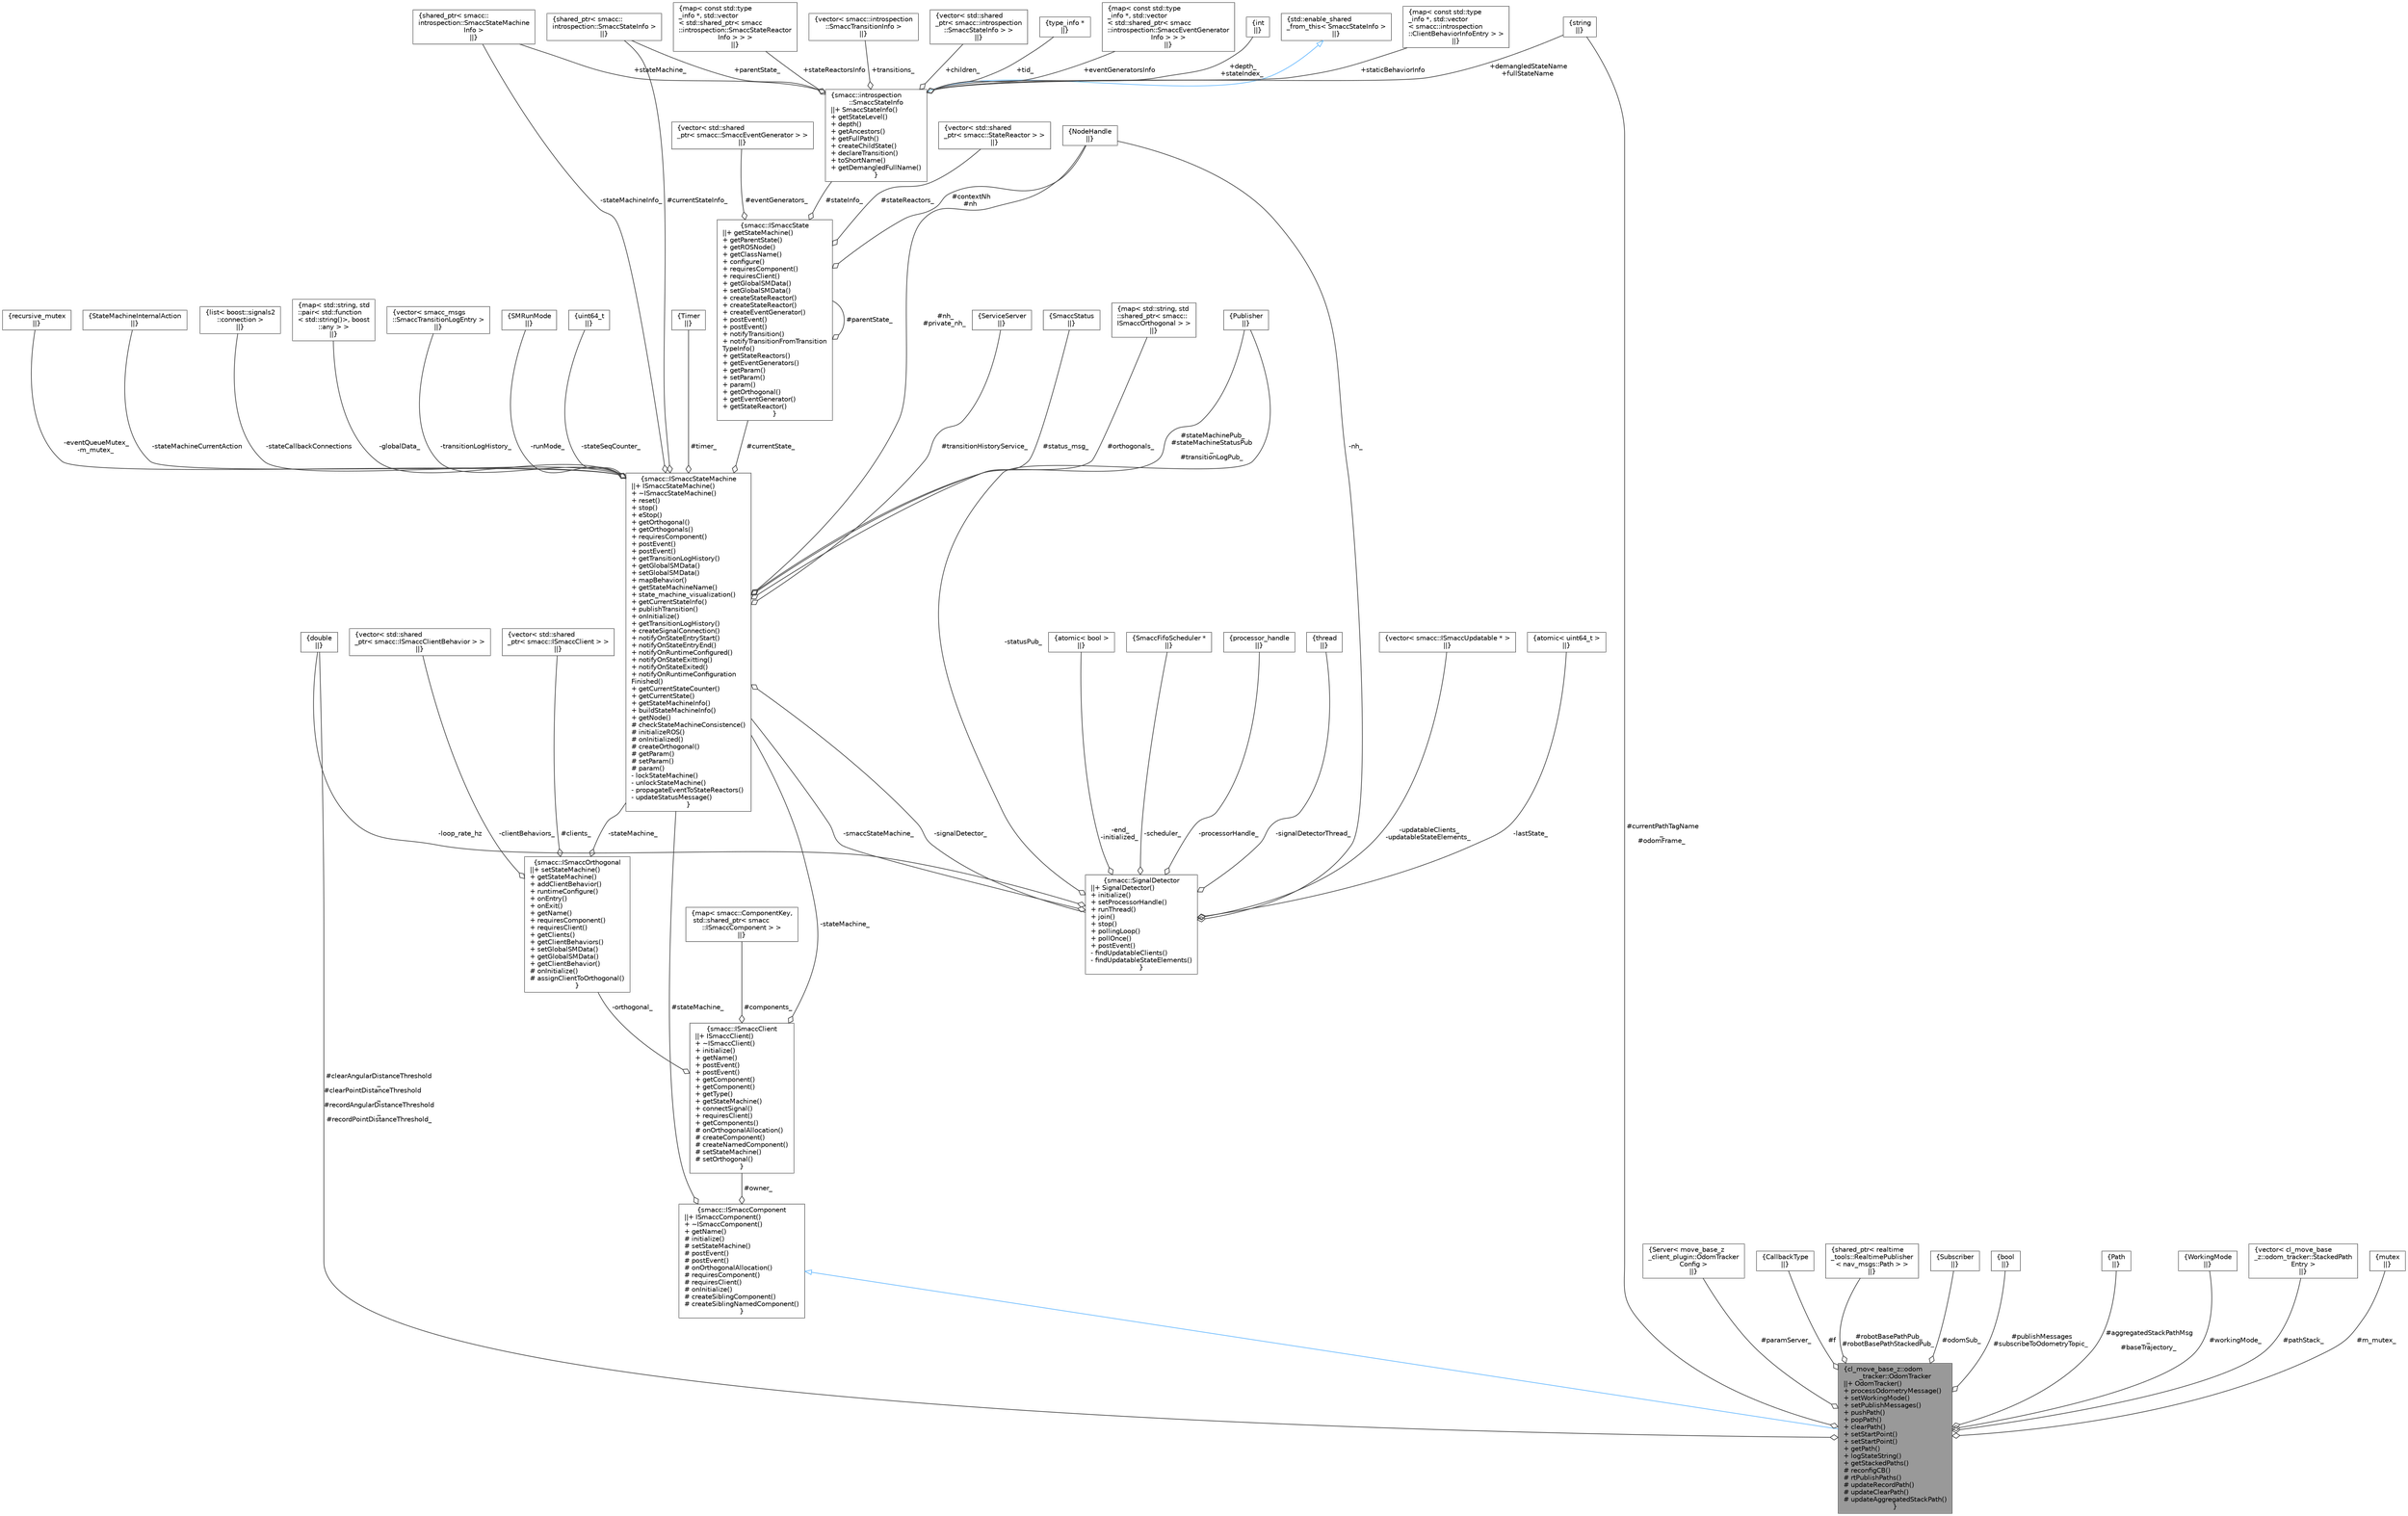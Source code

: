 digraph "cl_move_base_z::odom_tracker::OdomTracker"
{
 // LATEX_PDF_SIZE
  bgcolor="transparent";
  edge [fontname=Helvetica,fontsize=10,labelfontname=Helvetica,labelfontsize=10];
  node [fontname=Helvetica,fontsize=10,shape=box,height=0.2,width=0.4];
  Node1 [label="{cl_move_base_z::odom\l_tracker::OdomTracker\n||+ OdomTracker()\l+ processOdometryMessage()\l+ setWorkingMode()\l+ setPublishMessages()\l+ pushPath()\l+ popPath()\l+ clearPath()\l+ setStartPoint()\l+ setStartPoint()\l+ getPath()\l+ logStateString()\l+ getStackedPaths()\l# reconfigCB()\l# rtPublishPaths()\l# updateRecordPath()\l# updateClearPath()\l# updateAggregatedStackPath()\l}",height=0.2,width=0.4,color="gray40", fillcolor="grey60", style="filled", fontcolor="black",tooltip="This class track the required distance of the cord based on the external localization system."];
  Node2 -> Node1 [dir="back",color="steelblue1",style="solid",arrowtail="onormal"];
  Node2 [label="{smacc::ISmaccComponent\n||+ ISmaccComponent()\l+ ~ISmaccComponent()\l+ getName()\l# initialize()\l# setStateMachine()\l# postEvent()\l# postEvent()\l# onOrthogonalAllocation()\l# requiresComponent()\l# requiresClient()\l# onInitialize()\l# createSiblingComponent()\l# createSiblingNamedComponent()\l}",height=0.2,width=0.4,color="gray40", fillcolor="white", style="filled",URL="$classsmacc_1_1ISmaccComponent.html",tooltip=" "];
  Node3 -> Node2 [color="grey25",style="solid",label=" #stateMachine_" ,arrowhead="odiamond"];
  Node3 [label="{smacc::ISmaccStateMachine\n||+ ISmaccStateMachine()\l+ ~ISmaccStateMachine()\l+ reset()\l+ stop()\l+ eStop()\l+ getOrthogonal()\l+ getOrthogonals()\l+ requiresComponent()\l+ postEvent()\l+ postEvent()\l+ getTransitionLogHistory()\l+ getGlobalSMData()\l+ setGlobalSMData()\l+ mapBehavior()\l+ getStateMachineName()\l+ state_machine_visualization()\l+ getCurrentStateInfo()\l+ publishTransition()\l+ onInitialize()\l+ getTransitionLogHistory()\l+ createSignalConnection()\l+ notifyOnStateEntryStart()\l+ notifyOnStateEntryEnd()\l+ notifyOnRuntimeConfigured()\l+ notifyOnStateExitting()\l+ notifyOnStateExited()\l+ notifyOnRuntimeConfiguration\lFinished()\l+ getCurrentStateCounter()\l+ getCurrentState()\l+ getStateMachineInfo()\l+ buildStateMachineInfo()\l+ getNode()\l# checkStateMachineConsistence()\l# initializeROS()\l# onInitialized()\l# createOrthogonal()\l# getParam()\l# setParam()\l# param()\l- lockStateMachine()\l- unlockStateMachine()\l- propagateEventToStateReactors()\l- updateStatusMessage()\l}",height=0.2,width=0.4,color="gray40", fillcolor="white", style="filled",URL="$classsmacc_1_1ISmaccStateMachine.html",tooltip=" "];
  Node4 -> Node3 [color="grey25",style="solid",label=" #nh_\n#private_nh_" ,arrowhead="odiamond"];
  Node4 [label="{NodeHandle\n||}",height=0.2,width=0.4,color="gray40", fillcolor="white", style="filled",tooltip=" "];
  Node5 -> Node3 [color="grey25",style="solid",label=" #timer_" ,arrowhead="odiamond"];
  Node5 [label="{Timer\n||}",height=0.2,width=0.4,color="gray40", fillcolor="white", style="filled",tooltip=" "];
  Node6 -> Node3 [color="grey25",style="solid",label=" #stateMachinePub_\n#stateMachineStatusPub\l_\n#transitionLogPub_" ,arrowhead="odiamond"];
  Node6 [label="{Publisher\n||}",height=0.2,width=0.4,color="gray40", fillcolor="white", style="filled",tooltip=" "];
  Node7 -> Node3 [color="grey25",style="solid",label=" #transitionHistoryService_" ,arrowhead="odiamond"];
  Node7 [label="{ServiceServer\n||}",height=0.2,width=0.4,color="gray40", fillcolor="white", style="filled",tooltip=" "];
  Node8 -> Node3 [color="grey25",style="solid",label=" #currentState_" ,arrowhead="odiamond"];
  Node8 [label="{smacc::ISmaccState\n||+ getStateMachine()\l+ getParentState()\l+ getROSNode()\l+ getClassName()\l+ configure()\l+ requiresComponent()\l+ requiresClient()\l+ getGlobalSMData()\l+ setGlobalSMData()\l+ createStateReactor()\l+ createStateReactor()\l+ createEventGenerator()\l+ postEvent()\l+ postEvent()\l+ notifyTransition()\l+ notifyTransitionFromTransition\lTypeInfo()\l+ getStateReactors()\l+ getEventGenerators()\l+ getParam()\l+ setParam()\l+ param()\l+ getOrthogonal()\l+ getEventGenerator()\l+ getStateReactor()\l}",height=0.2,width=0.4,color="gray40", fillcolor="white", style="filled",URL="$classsmacc_1_1ISmaccState.html",tooltip=" "];
  Node9 -> Node8 [color="grey25",style="solid",label=" #stateReactors_" ,arrowhead="odiamond"];
  Node9 [label="{vector\< std::shared\l_ptr\< smacc::StateReactor \> \>\n||}",height=0.2,width=0.4,color="gray40", fillcolor="white", style="filled",tooltip=" "];
  Node10 -> Node8 [color="grey25",style="solid",label=" #eventGenerators_" ,arrowhead="odiamond"];
  Node10 [label="{vector\< std::shared\l_ptr\< smacc::SmaccEventGenerator \> \>\n||}",height=0.2,width=0.4,color="gray40", fillcolor="white", style="filled",tooltip=" "];
  Node4 -> Node8 [color="grey25",style="solid",label=" #contextNh\n#nh" ,arrowhead="odiamond"];
  Node8 -> Node8 [color="grey25",style="solid",label=" #parentState_" ,arrowhead="odiamond"];
  Node11 -> Node8 [color="grey25",style="solid",label=" #stateInfo_" ,arrowhead="odiamond"];
  Node11 [label="{smacc::introspection\l::SmaccStateInfo\n||+ SmaccStateInfo()\l+ getStateLevel()\l+ depth()\l+ getAncestors()\l+ getFullPath()\l+ createChildState()\l+ declareTransition()\l+ toShortName()\l+ getDemangledFullName()\l}",height=0.2,width=0.4,color="gray40", fillcolor="white", style="filled",URL="$classsmacc_1_1introspection_1_1SmaccStateInfo.html",tooltip=" "];
  Node12 -> Node11 [dir="back",color="steelblue1",style="solid",arrowtail="onormal"];
  Node12 [label="{std::enable_shared\l_from_this\< SmaccStateInfo \>\n||}",height=0.2,width=0.4,color="gray40", fillcolor="white", style="filled",tooltip=" "];
  Node13 -> Node11 [color="grey25",style="solid",label=" +staticBehaviorInfo" ,arrowhead="odiamond"];
  Node13 [label="{map\< const std::type\l_info *, std::vector\l\< smacc::introspection\l::ClientBehaviorInfoEntry \> \>\n||}",height=0.2,width=0.4,color="gray40", fillcolor="white", style="filled",tooltip=" "];
  Node14 -> Node11 [color="grey25",style="solid",label=" +stateReactorsInfo" ,arrowhead="odiamond"];
  Node14 [label="{map\< const std::type\l_info *, std::vector\l\< std::shared_ptr\< smacc\l::introspection::SmaccStateReactor\lInfo \> \> \>\n||}",height=0.2,width=0.4,color="gray40", fillcolor="white", style="filled",tooltip=" "];
  Node15 -> Node11 [color="grey25",style="solid",label=" +eventGeneratorsInfo" ,arrowhead="odiamond"];
  Node15 [label="{map\< const std::type\l_info *, std::vector\l\< std::shared_ptr\< smacc\l::introspection::SmaccEventGenerator\lInfo \> \> \>\n||}",height=0.2,width=0.4,color="gray40", fillcolor="white", style="filled",tooltip=" "];
  Node16 -> Node11 [color="grey25",style="solid",label=" +depth_\n+stateIndex_" ,arrowhead="odiamond"];
  Node16 [label="{int\n||}",height=0.2,width=0.4,color="gray40", fillcolor="white", style="filled",tooltip=" "];
  Node17 -> Node11 [color="grey25",style="solid",label=" +demangledStateName\n+fullStateName" ,arrowhead="odiamond"];
  Node17 [label="{string\n||}",height=0.2,width=0.4,color="gray40", fillcolor="white", style="filled",tooltip=" "];
  Node18 -> Node11 [color="grey25",style="solid",label=" +stateMachine_" ,arrowhead="odiamond"];
  Node18 [label="{shared_ptr\< smacc::\lintrospection::SmaccStateMachine\lInfo \>\n||}",height=0.2,width=0.4,color="gray40", fillcolor="white", style="filled",tooltip=" "];
  Node19 -> Node11 [color="grey25",style="solid",label=" +parentState_" ,arrowhead="odiamond"];
  Node19 [label="{shared_ptr\< smacc::\lintrospection::SmaccStateInfo \>\n||}",height=0.2,width=0.4,color="gray40", fillcolor="white", style="filled",tooltip=" "];
  Node20 -> Node11 [color="grey25",style="solid",label=" +transitions_" ,arrowhead="odiamond"];
  Node20 [label="{vector\< smacc::introspection\l::SmaccTransitionInfo \>\n||}",height=0.2,width=0.4,color="gray40", fillcolor="white", style="filled",tooltip=" "];
  Node21 -> Node11 [color="grey25",style="solid",label=" +children_" ,arrowhead="odiamond"];
  Node21 [label="{vector\< std::shared\l_ptr\< smacc::introspection\l::SmaccStateInfo \> \>\n||}",height=0.2,width=0.4,color="gray40", fillcolor="white", style="filled",tooltip=" "];
  Node22 -> Node11 [color="grey25",style="solid",label=" +tid_" ,arrowhead="odiamond"];
  Node22 [label="{type_info *\n||}",height=0.2,width=0.4,color="gray40", fillcolor="white", style="filled",tooltip=" "];
  Node19 -> Node3 [color="grey25",style="solid",label=" #currentStateInfo_" ,arrowhead="odiamond"];
  Node23 -> Node3 [color="grey25",style="solid",label=" #status_msg_" ,arrowhead="odiamond"];
  Node23 [label="{SmaccStatus\n||}",height=0.2,width=0.4,color="gray40", fillcolor="white", style="filled",tooltip=" "];
  Node24 -> Node3 [color="grey25",style="solid",label=" #orthogonals_" ,arrowhead="odiamond"];
  Node24 [label="{map\< std::string, std\l::shared_ptr\< smacc::\lISmaccOrthogonal \> \>\n||}",height=0.2,width=0.4,color="gray40", fillcolor="white", style="filled",tooltip=" "];
  Node25 -> Node3 [color="grey25",style="solid",label=" -eventQueueMutex_\n-m_mutex_" ,arrowhead="odiamond"];
  Node25 [label="{recursive_mutex\n||}",height=0.2,width=0.4,color="gray40", fillcolor="white", style="filled",tooltip=" "];
  Node26 -> Node3 [color="grey25",style="solid",label=" -stateMachineCurrentAction" ,arrowhead="odiamond"];
  Node26 [label="{StateMachineInternalAction\n||}",height=0.2,width=0.4,color="gray40", fillcolor="white", style="filled",tooltip=" "];
  Node27 -> Node3 [color="grey25",style="solid",label=" -stateCallbackConnections" ,arrowhead="odiamond"];
  Node27 [label="{list\< boost::signals2\l::connection \>\n||}",height=0.2,width=0.4,color="gray40", fillcolor="white", style="filled",tooltip=" "];
  Node28 -> Node3 [color="grey25",style="solid",label=" -globalData_" ,arrowhead="odiamond"];
  Node28 [label="{map\< std::string, std\l::pair\< std::function\l\< std::string()\>, boost\l::any \> \>\n||}",height=0.2,width=0.4,color="gray40", fillcolor="white", style="filled",tooltip=" "];
  Node29 -> Node3 [color="grey25",style="solid",label=" -transitionLogHistory_" ,arrowhead="odiamond"];
  Node29 [label="{vector\< smacc_msgs\l::SmaccTransitionLogEntry \>\n||}",height=0.2,width=0.4,color="gray40", fillcolor="white", style="filled",tooltip=" "];
  Node30 -> Node3 [color="grey25",style="solid",label=" -runMode_" ,arrowhead="odiamond"];
  Node30 [label="{SMRunMode\n||}",height=0.2,width=0.4,color="gray40", fillcolor="white", style="filled",tooltip=" "];
  Node31 -> Node3 [color="grey25",style="solid",label=" -signalDetector_" ,arrowhead="odiamond"];
  Node31 [label="{smacc::SignalDetector\n||+ SignalDetector()\l+ initialize()\l+ setProcessorHandle()\l+ runThread()\l+ join()\l+ stop()\l+ pollingLoop()\l+ pollOnce()\l+ postEvent()\l- findUpdatableClients()\l- findUpdatableStateElements()\l}",height=0.2,width=0.4,color="gray40", fillcolor="white", style="filled",URL="$classsmacc_1_1SignalDetector.html",tooltip=" "];
  Node3 -> Node31 [color="grey25",style="solid",label=" -smaccStateMachine_" ,arrowhead="odiamond"];
  Node32 -> Node31 [color="grey25",style="solid",label=" -updatableClients_\n-updatableStateElements_" ,arrowhead="odiamond"];
  Node32 [label="{vector\< smacc::ISmaccUpdatable * \>\n||}",height=0.2,width=0.4,color="gray40", fillcolor="white", style="filled",tooltip=" "];
  Node33 -> Node31 [color="grey25",style="solid",label=" -lastState_" ,arrowhead="odiamond"];
  Node33 [label="{atomic\< uint64_t \>\n||}",height=0.2,width=0.4,color="gray40", fillcolor="white", style="filled",tooltip=" "];
  Node34 -> Node31 [color="grey25",style="solid",label=" -loop_rate_hz" ,arrowhead="odiamond"];
  Node34 [label="{double\n||}",height=0.2,width=0.4,color="gray40", fillcolor="white", style="filled",tooltip=" "];
  Node35 -> Node31 [color="grey25",style="solid",label=" -end_\n-initialized_" ,arrowhead="odiamond"];
  Node35 [label="{atomic\< bool \>\n||}",height=0.2,width=0.4,color="gray40", fillcolor="white", style="filled",tooltip=" "];
  Node4 -> Node31 [color="grey25",style="solid",label=" -nh_" ,arrowhead="odiamond"];
  Node6 -> Node31 [color="grey25",style="solid",label=" -statusPub_" ,arrowhead="odiamond"];
  Node36 -> Node31 [color="grey25",style="solid",label=" -scheduler_" ,arrowhead="odiamond"];
  Node36 [label="{SmaccFifoScheduler *\n||}",height=0.2,width=0.4,color="gray40", fillcolor="white", style="filled",tooltip=" "];
  Node37 -> Node31 [color="grey25",style="solid",label=" -processorHandle_" ,arrowhead="odiamond"];
  Node37 [label="{processor_handle\n||}",height=0.2,width=0.4,color="gray40", fillcolor="white", style="filled",tooltip=" "];
  Node38 -> Node31 [color="grey25",style="solid",label=" -signalDetectorThread_" ,arrowhead="odiamond"];
  Node38 [label="{thread\n||}",height=0.2,width=0.4,color="gray40", fillcolor="white", style="filled",tooltip=" "];
  Node39 -> Node3 [color="grey25",style="solid",label=" -stateSeqCounter_" ,arrowhead="odiamond"];
  Node39 [label="{uint64_t\n||}",height=0.2,width=0.4,color="gray40", fillcolor="white", style="filled",tooltip=" "];
  Node18 -> Node3 [color="grey25",style="solid",label=" -stateMachineInfo_" ,arrowhead="odiamond"];
  Node40 -> Node2 [color="grey25",style="solid",label=" #owner_" ,arrowhead="odiamond"];
  Node40 [label="{smacc::ISmaccClient\n||+ ISmaccClient()\l+ ~ISmaccClient()\l+ initialize()\l+ getName()\l+ postEvent()\l+ postEvent()\l+ getComponent()\l+ getComponent()\l+ getType()\l+ getStateMachine()\l+ connectSignal()\l+ requiresClient()\l+ getComponents()\l# onOrthogonalAllocation()\l# createComponent()\l# createNamedComponent()\l# setStateMachine()\l# setOrthogonal()\l}",height=0.2,width=0.4,color="gray40", fillcolor="white", style="filled",URL="$classsmacc_1_1ISmaccClient.html",tooltip=" "];
  Node41 -> Node40 [color="grey25",style="solid",label=" #components_" ,arrowhead="odiamond"];
  Node41 [label="{map\< smacc::ComponentKey,\l std::shared_ptr\< smacc\l::ISmaccComponent \> \>\n||}",height=0.2,width=0.4,color="gray40", fillcolor="white", style="filled",tooltip=" "];
  Node3 -> Node40 [color="grey25",style="solid",label=" -stateMachine_" ,arrowhead="odiamond"];
  Node42 -> Node40 [color="grey25",style="solid",label=" -orthogonal_" ,arrowhead="odiamond"];
  Node42 [label="{smacc::ISmaccOrthogonal\n||+ setStateMachine()\l+ getStateMachine()\l+ addClientBehavior()\l+ runtimeConfigure()\l+ onEntry()\l+ onExit()\l+ getName()\l+ requiresComponent()\l+ requiresClient()\l+ getClients()\l+ getClientBehaviors()\l+ setGlobalSMData()\l+ getGlobalSMData()\l+ getClientBehavior()\l# onInitialize()\l# assignClientToOrthogonal()\l}",height=0.2,width=0.4,color="gray40", fillcolor="white", style="filled",URL="$classsmacc_1_1ISmaccOrthogonal.html",tooltip=" "];
  Node43 -> Node42 [color="grey25",style="solid",label=" #clients_" ,arrowhead="odiamond"];
  Node43 [label="{vector\< std::shared\l_ptr\< smacc::ISmaccClient \> \>\n||}",height=0.2,width=0.4,color="gray40", fillcolor="white", style="filled",tooltip=" "];
  Node3 -> Node42 [color="grey25",style="solid",label=" -stateMachine_" ,arrowhead="odiamond"];
  Node44 -> Node42 [color="grey25",style="solid",label=" -clientBehaviors_" ,arrowhead="odiamond"];
  Node44 [label="{vector\< std::shared\l_ptr\< smacc::ISmaccClientBehavior \> \>\n||}",height=0.2,width=0.4,color="gray40", fillcolor="white", style="filled",tooltip=" "];
  Node45 -> Node1 [color="grey25",style="solid",label=" #paramServer_" ,arrowhead="odiamond"];
  Node45 [label="{Server\< move_base_z\l_client_plugin::OdomTracker\lConfig \>\n||}",height=0.2,width=0.4,color="gray40", fillcolor="white", style="filled",tooltip=" "];
  Node46 -> Node1 [color="grey25",style="solid",label=" #f" ,arrowhead="odiamond"];
  Node46 [label="{CallbackType\n||}",height=0.2,width=0.4,color="gray40", fillcolor="white", style="filled",tooltip=" "];
  Node47 -> Node1 [color="grey25",style="solid",label=" #robotBasePathPub_\n#robotBasePathStackedPub_" ,arrowhead="odiamond"];
  Node47 [label="{shared_ptr\< realtime\l_tools::RealtimePublisher\l\< nav_msgs::Path \> \>\n||}",height=0.2,width=0.4,color="gray40", fillcolor="white", style="filled",tooltip=" "];
  Node48 -> Node1 [color="grey25",style="solid",label=" #odomSub_" ,arrowhead="odiamond"];
  Node48 [label="{Subscriber\n||}",height=0.2,width=0.4,color="gray40", fillcolor="white", style="filled",tooltip=" "];
  Node34 -> Node1 [color="grey25",style="solid",label=" #clearAngularDistanceThreshold\l_\n#clearPointDistanceThreshold\l_\n#recordAngularDistanceThreshold\l_\n#recordPointDistanceThreshold_" ,arrowhead="odiamond"];
  Node17 -> Node1 [color="grey25",style="solid",label=" #currentPathTagName\l_\n#odomFrame_" ,arrowhead="odiamond"];
  Node49 -> Node1 [color="grey25",style="solid",label=" #publishMessages\n#subscribeToOdometryTopic_" ,arrowhead="odiamond"];
  Node49 [label="{bool\n||}",height=0.2,width=0.4,color="gray40", fillcolor="white", style="filled",URL="$classbool.html",tooltip=" "];
  Node50 -> Node1 [color="grey25",style="solid",label=" #aggregatedStackPathMsg\l_\n#baseTrajectory_" ,arrowhead="odiamond"];
  Node50 [label="{Path\n||}",height=0.2,width=0.4,color="gray40", fillcolor="white", style="filled",tooltip=" "];
  Node51 -> Node1 [color="grey25",style="solid",label=" #workingMode_" ,arrowhead="odiamond"];
  Node51 [label="{WorkingMode\n||}",height=0.2,width=0.4,color="gray40", fillcolor="white", style="filled",tooltip=" "];
  Node52 -> Node1 [color="grey25",style="solid",label=" #pathStack_" ,arrowhead="odiamond"];
  Node52 [label="{vector\< cl_move_base\l_z::odom_tracker::StackedPath\lEntry \>\n||}",height=0.2,width=0.4,color="gray40", fillcolor="white", style="filled",tooltip=" "];
  Node53 -> Node1 [color="grey25",style="solid",label=" #m_mutex_" ,arrowhead="odiamond"];
  Node53 [label="{mutex\n||}",height=0.2,width=0.4,color="gray40", fillcolor="white", style="filled",tooltip=" "];
}
